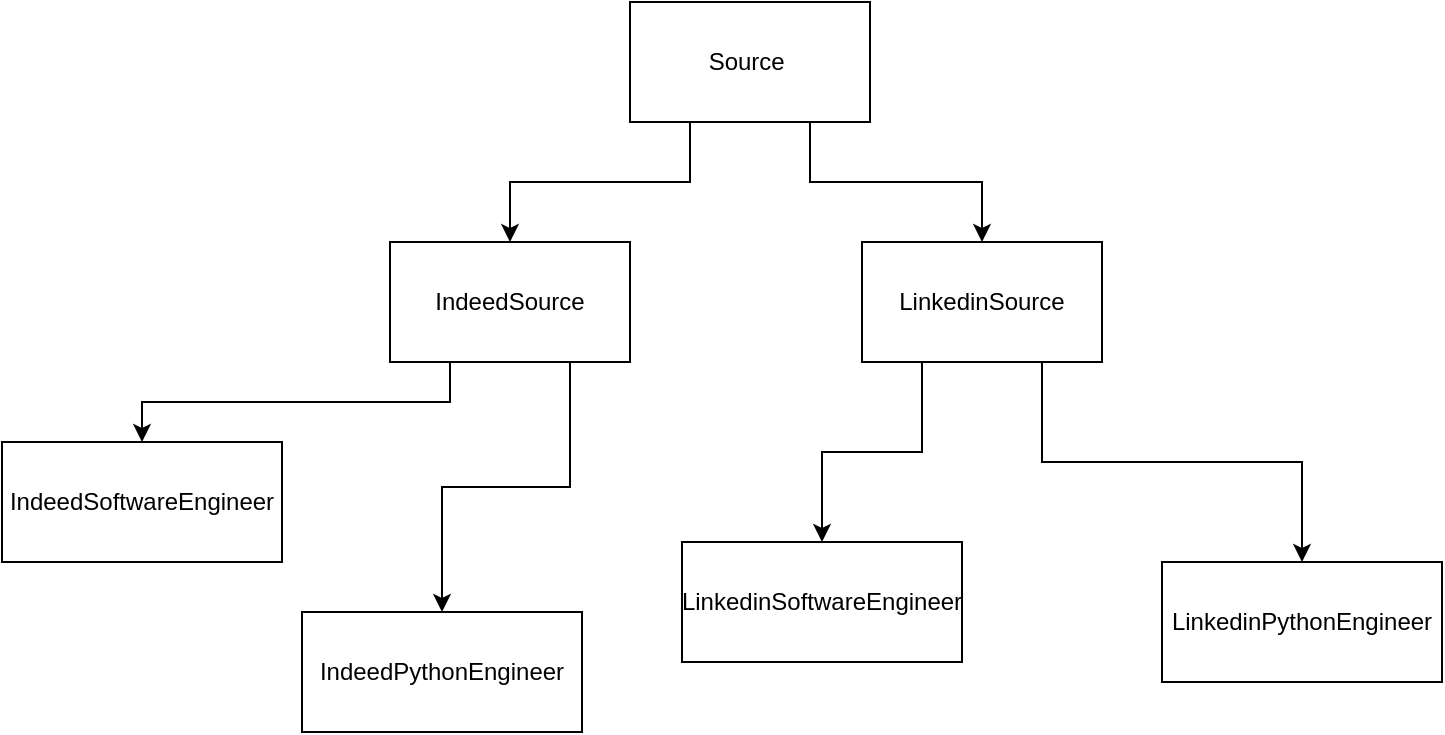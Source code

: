 <mxfile version="22.1.5" type="github">
  <diagram id="C5RBs43oDa-KdzZeNtuy" name="Page-1">
    <mxGraphModel dx="1434" dy="738" grid="1" gridSize="10" guides="0" tooltips="1" connect="1" arrows="1" fold="1" page="1" pageScale="1" pageWidth="827" pageHeight="1169" math="0" shadow="0">
      <root>
        <mxCell id="WIyWlLk6GJQsqaUBKTNV-0" />
        <mxCell id="WIyWlLk6GJQsqaUBKTNV-1" parent="WIyWlLk6GJQsqaUBKTNV-0" />
        <mxCell id="DWGtGGulYGIywvVgevAQ-7" style="edgeStyle=orthogonalEdgeStyle;rounded=0;orthogonalLoop=1;jettySize=auto;html=1;exitX=0.75;exitY=1;exitDx=0;exitDy=0;" edge="1" parent="WIyWlLk6GJQsqaUBKTNV-1" source="DWGtGGulYGIywvVgevAQ-0" target="DWGtGGulYGIywvVgevAQ-4">
          <mxGeometry relative="1" as="geometry" />
        </mxCell>
        <mxCell id="DWGtGGulYGIywvVgevAQ-8" style="edgeStyle=orthogonalEdgeStyle;rounded=0;orthogonalLoop=1;jettySize=auto;html=1;exitX=0.25;exitY=1;exitDx=0;exitDy=0;" edge="1" parent="WIyWlLk6GJQsqaUBKTNV-1" source="DWGtGGulYGIywvVgevAQ-0" target="DWGtGGulYGIywvVgevAQ-3">
          <mxGeometry relative="1" as="geometry" />
        </mxCell>
        <mxCell id="DWGtGGulYGIywvVgevAQ-0" value="Source&amp;nbsp;" style="rounded=0;whiteSpace=wrap;html=1;" vertex="1" parent="WIyWlLk6GJQsqaUBKTNV-1">
          <mxGeometry x="354" y="220" width="120" height="60" as="geometry" />
        </mxCell>
        <mxCell id="DWGtGGulYGIywvVgevAQ-10" style="edgeStyle=orthogonalEdgeStyle;rounded=0;orthogonalLoop=1;jettySize=auto;html=1;exitX=0.25;exitY=1;exitDx=0;exitDy=0;" edge="1" parent="WIyWlLk6GJQsqaUBKTNV-1" source="DWGtGGulYGIywvVgevAQ-3" target="DWGtGGulYGIywvVgevAQ-11">
          <mxGeometry relative="1" as="geometry">
            <mxPoint x="210" y="470" as="targetPoint" />
          </mxGeometry>
        </mxCell>
        <mxCell id="DWGtGGulYGIywvVgevAQ-12" style="edgeStyle=orthogonalEdgeStyle;rounded=0;orthogonalLoop=1;jettySize=auto;html=1;exitX=0.75;exitY=1;exitDx=0;exitDy=0;" edge="1" parent="WIyWlLk6GJQsqaUBKTNV-1" source="DWGtGGulYGIywvVgevAQ-3" target="DWGtGGulYGIywvVgevAQ-13">
          <mxGeometry relative="1" as="geometry">
            <mxPoint x="370" y="440" as="targetPoint" />
          </mxGeometry>
        </mxCell>
        <mxCell id="DWGtGGulYGIywvVgevAQ-3" value="IndeedSource" style="rounded=0;whiteSpace=wrap;html=1;" vertex="1" parent="WIyWlLk6GJQsqaUBKTNV-1">
          <mxGeometry x="234" y="340" width="120" height="60" as="geometry" />
        </mxCell>
        <mxCell id="DWGtGGulYGIywvVgevAQ-16" style="edgeStyle=orthogonalEdgeStyle;rounded=0;orthogonalLoop=1;jettySize=auto;html=1;exitX=0.75;exitY=1;exitDx=0;exitDy=0;entryX=0.5;entryY=0;entryDx=0;entryDy=0;" edge="1" parent="WIyWlLk6GJQsqaUBKTNV-1" source="DWGtGGulYGIywvVgevAQ-4" target="DWGtGGulYGIywvVgevAQ-14">
          <mxGeometry relative="1" as="geometry" />
        </mxCell>
        <mxCell id="DWGtGGulYGIywvVgevAQ-17" style="edgeStyle=orthogonalEdgeStyle;rounded=0;orthogonalLoop=1;jettySize=auto;html=1;exitX=0.25;exitY=1;exitDx=0;exitDy=0;entryX=0.5;entryY=0;entryDx=0;entryDy=0;" edge="1" parent="WIyWlLk6GJQsqaUBKTNV-1" source="DWGtGGulYGIywvVgevAQ-4" target="DWGtGGulYGIywvVgevAQ-15">
          <mxGeometry relative="1" as="geometry" />
        </mxCell>
        <mxCell id="DWGtGGulYGIywvVgevAQ-4" value="LinkedinSource" style="rounded=0;whiteSpace=wrap;html=1;" vertex="1" parent="WIyWlLk6GJQsqaUBKTNV-1">
          <mxGeometry x="470" y="340" width="120" height="60" as="geometry" />
        </mxCell>
        <mxCell id="DWGtGGulYGIywvVgevAQ-11" value="IndeedSoftwareEngineer" style="rounded=0;whiteSpace=wrap;html=1;" vertex="1" parent="WIyWlLk6GJQsqaUBKTNV-1">
          <mxGeometry x="40" y="440" width="140" height="60" as="geometry" />
        </mxCell>
        <mxCell id="DWGtGGulYGIywvVgevAQ-13" value="IndeedPythonEngineer" style="rounded=0;whiteSpace=wrap;html=1;" vertex="1" parent="WIyWlLk6GJQsqaUBKTNV-1">
          <mxGeometry x="190" y="525" width="140" height="60" as="geometry" />
        </mxCell>
        <mxCell id="DWGtGGulYGIywvVgevAQ-14" value="LinkedinPythonEngineer" style="rounded=0;whiteSpace=wrap;html=1;" vertex="1" parent="WIyWlLk6GJQsqaUBKTNV-1">
          <mxGeometry x="620" y="500" width="140" height="60" as="geometry" />
        </mxCell>
        <mxCell id="DWGtGGulYGIywvVgevAQ-15" value="LinkedinSoftwareEngineer" style="rounded=0;whiteSpace=wrap;html=1;" vertex="1" parent="WIyWlLk6GJQsqaUBKTNV-1">
          <mxGeometry x="380" y="490" width="140" height="60" as="geometry" />
        </mxCell>
      </root>
    </mxGraphModel>
  </diagram>
</mxfile>
